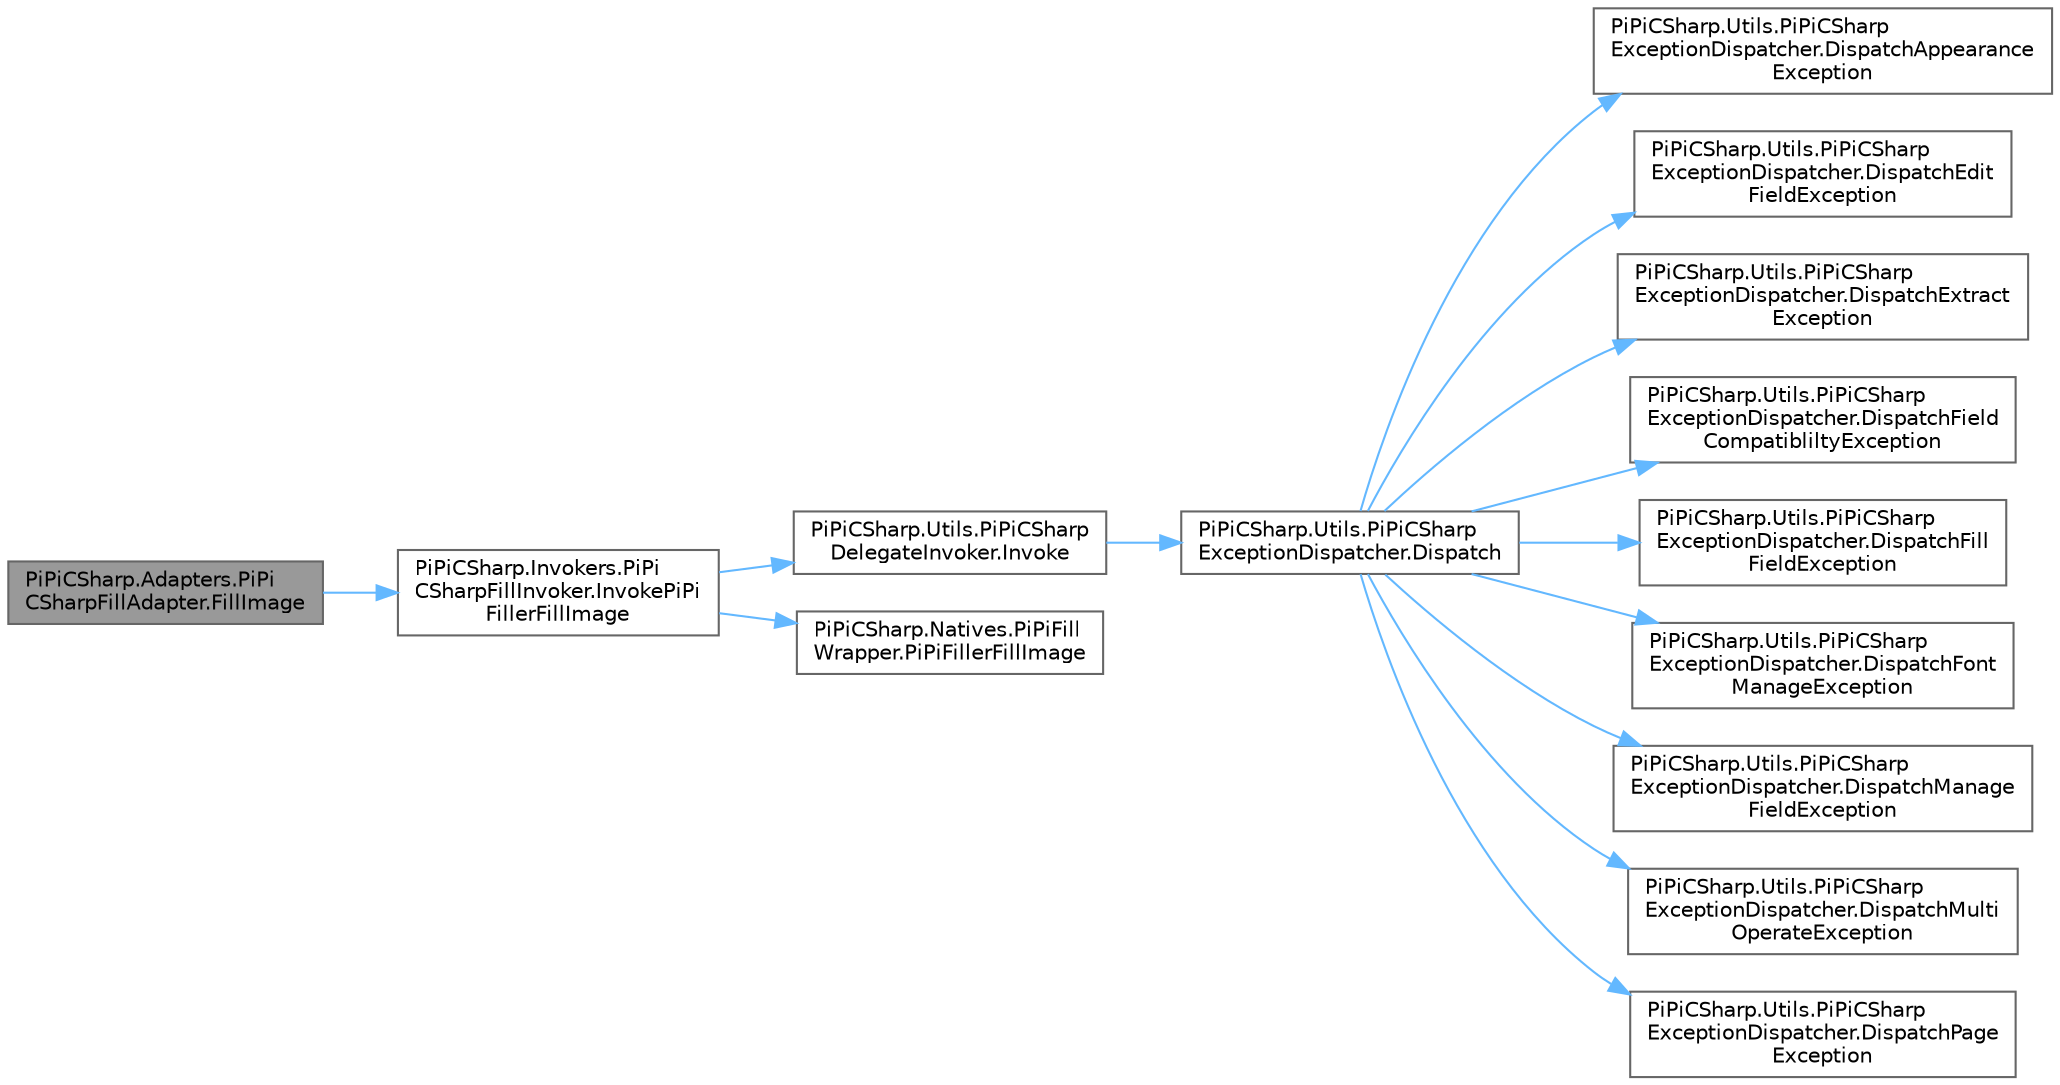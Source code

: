 digraph "PiPiCSharp.Adapters.PiPiCSharpFillAdapter.FillImage"
{
 // LATEX_PDF_SIZE
  bgcolor="transparent";
  edge [fontname=Helvetica,fontsize=10,labelfontname=Helvetica,labelfontsize=10];
  node [fontname=Helvetica,fontsize=10,shape=box,height=0.2,width=0.4];
  rankdir="LR";
  Node1 [id="Node000001",label="PiPiCSharp.Adapters.PiPi\lCSharpFillAdapter.FillImage",height=0.2,width=0.4,color="gray40", fillcolor="grey60", style="filled", fontcolor="black",tooltip="Fill image."];
  Node1 -> Node2 [id="edge1_Node000001_Node000002",color="steelblue1",style="solid",tooltip=" "];
  Node2 [id="Node000002",label="PiPiCSharp.Invokers.PiPi\lCSharpFillInvoker.InvokePiPi\lFillerFillImage",height=0.2,width=0.4,color="grey40", fillcolor="white", style="filled",URL="$class_pi_pi_c_sharp_1_1_invokers_1_1_pi_pi_c_sharp_fill_invoker.html#a8501c3b6e329d4c6c1d0cf86a8e07470",tooltip="Invoke PiPiFillWrapper PiPiFillerFillImage."];
  Node2 -> Node3 [id="edge2_Node000002_Node000003",color="steelblue1",style="solid",tooltip=" "];
  Node3 [id="Node000003",label="PiPiCSharp.Utils.PiPiCSharp\lDelegateInvoker.Invoke",height=0.2,width=0.4,color="grey40", fillcolor="white", style="filled",URL="$class_pi_pi_c_sharp_1_1_utils_1_1_pi_pi_c_sharp_delegate_invoker.html#ad3921b774f5d75070100abbcf4f76a82",tooltip="Invoke void result delegate."];
  Node3 -> Node4 [id="edge3_Node000003_Node000004",color="steelblue1",style="solid",tooltip=" "];
  Node4 [id="Node000004",label="PiPiCSharp.Utils.PiPiCSharp\lExceptionDispatcher.Dispatch",height=0.2,width=0.4,color="grey40", fillcolor="white", style="filled",URL="$class_pi_pi_c_sharp_1_1_utils_1_1_pi_pi_c_sharp_exception_dispatcher.html#ad5697422873390eb29f024aecfa4c83b",tooltip="Dispatch error."];
  Node4 -> Node5 [id="edge4_Node000004_Node000005",color="steelblue1",style="solid",tooltip=" "];
  Node5 [id="Node000005",label="PiPiCSharp.Utils.PiPiCSharp\lExceptionDispatcher.DispatchAppearance\lException",height=0.2,width=0.4,color="grey40", fillcolor="white", style="filled",URL="$class_pi_pi_c_sharp_1_1_utils_1_1_pi_pi_c_sharp_exception_dispatcher.html#a2c7634b23ced92f6e6c66df9a9dab705",tooltip=" "];
  Node4 -> Node6 [id="edge5_Node000004_Node000006",color="steelblue1",style="solid",tooltip=" "];
  Node6 [id="Node000006",label="PiPiCSharp.Utils.PiPiCSharp\lExceptionDispatcher.DispatchEdit\lFieldException",height=0.2,width=0.4,color="grey40", fillcolor="white", style="filled",URL="$class_pi_pi_c_sharp_1_1_utils_1_1_pi_pi_c_sharp_exception_dispatcher.html#a7c1209bdb7b111101e306a2e0bc89fd4",tooltip=" "];
  Node4 -> Node7 [id="edge6_Node000004_Node000007",color="steelblue1",style="solid",tooltip=" "];
  Node7 [id="Node000007",label="PiPiCSharp.Utils.PiPiCSharp\lExceptionDispatcher.DispatchExtract\lException",height=0.2,width=0.4,color="grey40", fillcolor="white", style="filled",URL="$class_pi_pi_c_sharp_1_1_utils_1_1_pi_pi_c_sharp_exception_dispatcher.html#a0622451672b58d757f9cee402e4e5dba",tooltip=" "];
  Node4 -> Node8 [id="edge7_Node000004_Node000008",color="steelblue1",style="solid",tooltip=" "];
  Node8 [id="Node000008",label="PiPiCSharp.Utils.PiPiCSharp\lExceptionDispatcher.DispatchField\lCompatibliltyException",height=0.2,width=0.4,color="grey40", fillcolor="white", style="filled",URL="$class_pi_pi_c_sharp_1_1_utils_1_1_pi_pi_c_sharp_exception_dispatcher.html#a9b9f459891d74337bf6b9d324d199fa6",tooltip=" "];
  Node4 -> Node9 [id="edge8_Node000004_Node000009",color="steelblue1",style="solid",tooltip=" "];
  Node9 [id="Node000009",label="PiPiCSharp.Utils.PiPiCSharp\lExceptionDispatcher.DispatchFill\lFieldException",height=0.2,width=0.4,color="grey40", fillcolor="white", style="filled",URL="$class_pi_pi_c_sharp_1_1_utils_1_1_pi_pi_c_sharp_exception_dispatcher.html#ae120b053a83a156bd69e8a4375413262",tooltip=" "];
  Node4 -> Node10 [id="edge9_Node000004_Node000010",color="steelblue1",style="solid",tooltip=" "];
  Node10 [id="Node000010",label="PiPiCSharp.Utils.PiPiCSharp\lExceptionDispatcher.DispatchFont\lManageException",height=0.2,width=0.4,color="grey40", fillcolor="white", style="filled",URL="$class_pi_pi_c_sharp_1_1_utils_1_1_pi_pi_c_sharp_exception_dispatcher.html#ae79802a35d1471c68047ad5ff71fc48a",tooltip=" "];
  Node4 -> Node11 [id="edge10_Node000004_Node000011",color="steelblue1",style="solid",tooltip=" "];
  Node11 [id="Node000011",label="PiPiCSharp.Utils.PiPiCSharp\lExceptionDispatcher.DispatchManage\lFieldException",height=0.2,width=0.4,color="grey40", fillcolor="white", style="filled",URL="$class_pi_pi_c_sharp_1_1_utils_1_1_pi_pi_c_sharp_exception_dispatcher.html#a0cba829ec06501d335313fa318af6f0e",tooltip=" "];
  Node4 -> Node12 [id="edge11_Node000004_Node000012",color="steelblue1",style="solid",tooltip=" "];
  Node12 [id="Node000012",label="PiPiCSharp.Utils.PiPiCSharp\lExceptionDispatcher.DispatchMulti\lOperateException",height=0.2,width=0.4,color="grey40", fillcolor="white", style="filled",URL="$class_pi_pi_c_sharp_1_1_utils_1_1_pi_pi_c_sharp_exception_dispatcher.html#afd43c23502aa10e2c39db8b9c09cae07",tooltip=" "];
  Node4 -> Node13 [id="edge12_Node000004_Node000013",color="steelblue1",style="solid",tooltip=" "];
  Node13 [id="Node000013",label="PiPiCSharp.Utils.PiPiCSharp\lExceptionDispatcher.DispatchPage\lException",height=0.2,width=0.4,color="grey40", fillcolor="white", style="filled",URL="$class_pi_pi_c_sharp_1_1_utils_1_1_pi_pi_c_sharp_exception_dispatcher.html#a4b2db9c7c522de6b8f001e3681e0d5a4",tooltip=" "];
  Node2 -> Node14 [id="edge13_Node000002_Node000014",color="steelblue1",style="solid",tooltip=" "];
  Node14 [id="Node000014",label="PiPiCSharp.Natives.PiPiFill\lWrapper.PiPiFillerFillImage",height=0.2,width=0.4,color="grey40", fillcolor="white", style="filled",URL="$class_pi_pi_c_sharp_1_1_natives_1_1_pi_pi_fill_wrapper.html#a1eaa7c33c97ad6b4f013d4502a99ac9d",tooltip="Invoke c++ PiPiFiller FillImage."];
}

